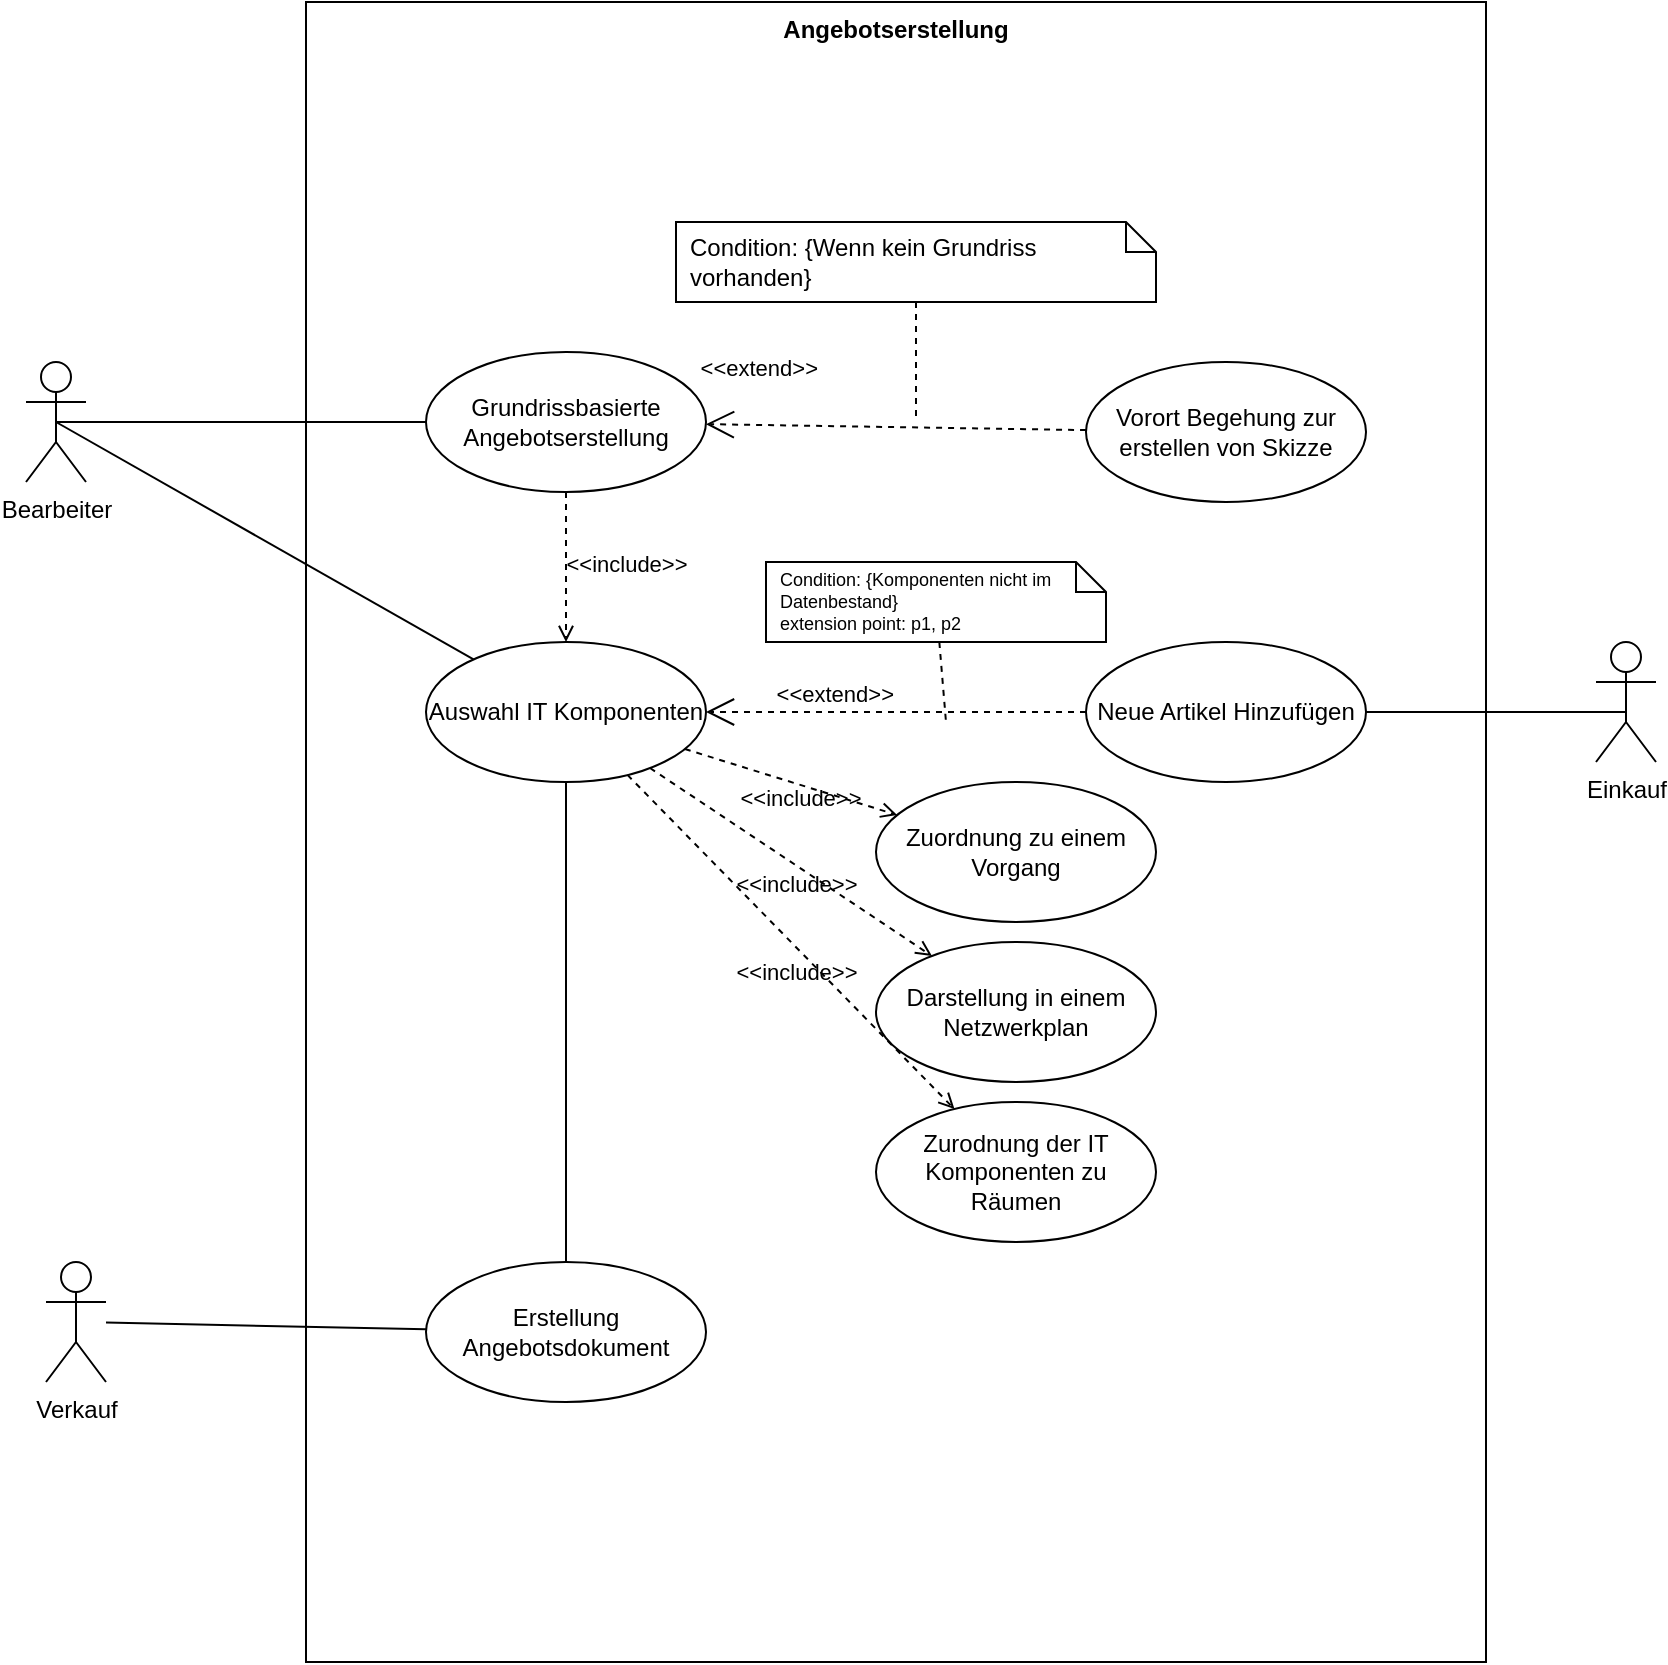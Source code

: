<mxfile>
    <diagram id="qX4lGOrVV6S94hY0vqSF" name="Page-1">
        <mxGraphModel dx="1881" dy="1951" grid="1" gridSize="10" guides="1" tooltips="1" connect="1" arrows="1" fold="1" page="1" pageScale="1" pageWidth="827" pageHeight="1169" math="0" shadow="0">
            <root>
                <mxCell id="0"/>
                <mxCell id="1" parent="0"/>
                <mxCell id="2" value="Angebotserstellung" style="shape=rect;html=1;verticalAlign=top;fontStyle=1;whiteSpace=wrap;align=center;" parent="1" vertex="1">
                    <mxGeometry x="50" y="-30" width="590" height="830" as="geometry"/>
                </mxCell>
                <mxCell id="4" value="Bearbeiter" style="shape=umlActor;html=1;verticalLabelPosition=bottom;verticalAlign=top;align=center;" parent="1" vertex="1">
                    <mxGeometry x="-90" y="150" width="30" height="60" as="geometry"/>
                </mxCell>
                <mxCell id="14" style="edgeStyle=none;html=1;endArrow=none;endFill=0;entryX=0.5;entryY=0.5;entryDx=0;entryDy=0;entryPerimeter=0;" parent="1" source="6" edge="1" target="4">
                    <mxGeometry relative="1" as="geometry">
                        <mxPoint x="715" y="180" as="targetPoint"/>
                    </mxGeometry>
                </mxCell>
                <mxCell id="6" value="Grundrissbasierte Angebotserstellung" style="ellipse;whiteSpace=wrap;html=1;" parent="1" vertex="1">
                    <mxGeometry x="110" y="145" width="140" height="70" as="geometry"/>
                </mxCell>
                <mxCell id="10" value="Verkauf" style="shape=umlActor;html=1;verticalLabelPosition=bottom;verticalAlign=top;align=center;" parent="1" vertex="1">
                    <mxGeometry x="-80" y="600" width="30" height="60" as="geometry"/>
                </mxCell>
                <mxCell id="11" value="Einkauf" style="shape=umlActor;html=1;verticalLabelPosition=bottom;verticalAlign=top;align=center;" parent="1" vertex="1">
                    <mxGeometry x="695" y="290" width="30" height="60" as="geometry"/>
                </mxCell>
                <mxCell id="16" style="edgeStyle=none;html=1;endArrow=none;endFill=0;" parent="1" source="15" edge="1">
                    <mxGeometry relative="1" as="geometry">
                        <mxPoint x="710" y="325" as="targetPoint"/>
                    </mxGeometry>
                </mxCell>
                <mxCell id="15" value="Neue Artikel Hinzufügen" style="ellipse;whiteSpace=wrap;html=1;" parent="1" vertex="1">
                    <mxGeometry x="440" y="290" width="140" height="70" as="geometry"/>
                </mxCell>
                <mxCell id="20" value="Vorort Begehung zur erstellen von Skizze" style="ellipse;whiteSpace=wrap;html=1;" parent="1" vertex="1">
                    <mxGeometry x="440" y="150" width="140" height="70" as="geometry"/>
                </mxCell>
                <mxCell id="33" style="edgeStyle=none;html=1;entryX=0.5;entryY=0.5;entryDx=0;entryDy=0;entryPerimeter=0;fontSize=9;endArrow=none;endFill=0;" parent="1" source="23" target="4" edge="1">
                    <mxGeometry relative="1" as="geometry"/>
                </mxCell>
                <mxCell id="46" style="edgeStyle=none;html=1;endArrow=none;endFill=0;" edge="1" parent="1" source="23" target="41">
                    <mxGeometry relative="1" as="geometry"/>
                </mxCell>
                <mxCell id="23" value="Auswahl IT Komponenten" style="ellipse;whiteSpace=wrap;html=1;" parent="1" vertex="1">
                    <mxGeometry x="110" y="290" width="140" height="70" as="geometry"/>
                </mxCell>
                <mxCell id="25" value="&amp;lt;&amp;lt;include&amp;gt;&amp;gt;" style="edgeStyle=none;html=1;endArrow=open;verticalAlign=bottom;dashed=1;labelBackgroundColor=none;" parent="1" source="6" target="23" edge="1">
                    <mxGeometry x="0.2" y="30" width="160" relative="1" as="geometry">
                        <mxPoint x="450" y="270" as="sourcePoint"/>
                        <mxPoint x="610" y="270" as="targetPoint"/>
                        <mxPoint as="offset"/>
                    </mxGeometry>
                </mxCell>
                <mxCell id="27" value="Condition: {Wenn kein Grundriss vorhanden}" style="shape=note;size=15;spacingLeft=5;align=left;whiteSpace=wrap;" parent="1" vertex="1">
                    <mxGeometry x="235" y="80" width="240" height="40" as="geometry"/>
                </mxCell>
                <mxCell id="28" value="&amp;lt;&amp;lt;extend&amp;gt;&amp;gt;" style="align=right;html=1;verticalAlign=bottom;rounded=0;labelBackgroundColor=none;endArrow=open;endSize=12;dashed=1;" parent="1" source="20" target="6" edge="1">
                    <mxGeometry x="0.4" y="-20" relative="1" as="geometry">
                        <mxPoint x="470.0" y="180" as="targetPoint"/>
                        <mxPoint x="370.0" y="180" as="sourcePoint"/>
                        <mxPoint as="offset"/>
                    </mxGeometry>
                </mxCell>
                <mxCell id="29" value="" style="edgeStyle=none;html=1;endArrow=none;rounded=0;labelBackgroundColor=none;dashed=1;exitX=0.5;exitY=1;" parent="1" source="27" edge="1">
                    <mxGeometry relative="1" as="geometry">
                        <mxPoint x="355" y="180" as="targetPoint"/>
                    </mxGeometry>
                </mxCell>
                <mxCell id="30" value="Condition: {Komponenten nicht im Datenbestand}&#10;extension point: p1, p2" style="shape=note;size=15;spacingLeft=5;align=left;whiteSpace=wrap;fontSize=9;" parent="1" vertex="1">
                    <mxGeometry x="280" y="250" width="170" height="40" as="geometry"/>
                </mxCell>
                <mxCell id="31" value="&amp;lt;&amp;lt;extend&amp;gt;&amp;gt;" style="align=right;html=1;verticalAlign=bottom;rounded=0;labelBackgroundColor=none;endArrow=open;endSize=12;dashed=1;" parent="1" source="15" target="23" edge="1">
                    <mxGeometry relative="1" as="geometry">
                        <mxPoint x="350" y="510" as="targetPoint"/>
                        <mxPoint x="510" y="510" as="sourcePoint"/>
                    </mxGeometry>
                </mxCell>
                <mxCell id="32" value="" style="edgeStyle=none;html=1;endArrow=none;rounded=0;labelBackgroundColor=none;dashed=1;" parent="1" source="30" edge="1">
                    <mxGeometry relative="1" as="geometry">
                        <mxPoint x="370" y="330" as="targetPoint"/>
                    </mxGeometry>
                </mxCell>
                <mxCell id="34" value="Zurodnung der IT Komponenten zu Räumen" style="ellipse;whiteSpace=wrap;html=1;" vertex="1" parent="1">
                    <mxGeometry x="335" y="520" width="140" height="70" as="geometry"/>
                </mxCell>
                <mxCell id="36" value="&amp;lt;&amp;lt;include&amp;gt;&amp;gt;" style="edgeStyle=none;html=1;endArrow=open;verticalAlign=bottom;dashed=1;labelBackgroundColor=none;" edge="1" parent="1" source="23" target="34">
                    <mxGeometry x="0.158" y="-15" width="160" relative="1" as="geometry">
                        <mxPoint x="290" y="380" as="sourcePoint"/>
                        <mxPoint x="290" y="455" as="targetPoint"/>
                        <mxPoint as="offset"/>
                    </mxGeometry>
                </mxCell>
                <mxCell id="37" value="Darstellung in einem Netzwerkplan" style="ellipse;whiteSpace=wrap;html=1;" vertex="1" parent="1">
                    <mxGeometry x="335" y="440" width="140" height="70" as="geometry"/>
                </mxCell>
                <mxCell id="38" value="&amp;lt;&amp;lt;include&amp;gt;&amp;gt;" style="edgeStyle=none;html=1;endArrow=open;verticalAlign=bottom;dashed=1;labelBackgroundColor=none;" edge="1" parent="1" source="23" target="37">
                    <mxGeometry x="0.158" y="-15" width="160" relative="1" as="geometry">
                        <mxPoint x="300" y="360" as="sourcePoint"/>
                        <mxPoint x="300" y="440" as="targetPoint"/>
                        <mxPoint as="offset"/>
                    </mxGeometry>
                </mxCell>
                <mxCell id="39" value="Zuordnung zu einem Vorgang" style="ellipse;whiteSpace=wrap;html=1;" vertex="1" parent="1">
                    <mxGeometry x="335" y="360" width="140" height="70" as="geometry"/>
                </mxCell>
                <mxCell id="40" value="&amp;lt;&amp;lt;include&amp;gt;&amp;gt;" style="edgeStyle=none;html=1;endArrow=open;verticalAlign=bottom;dashed=1;labelBackgroundColor=none;" edge="1" parent="1" source="23" target="39">
                    <mxGeometry x="0.158" y="-15" width="160" relative="1" as="geometry">
                        <mxPoint x="223.754" y="365.662" as="sourcePoint"/>
                        <mxPoint x="321.266" y="454.332" as="targetPoint"/>
                        <mxPoint as="offset"/>
                    </mxGeometry>
                </mxCell>
                <mxCell id="43" style="edgeStyle=none;html=1;endArrow=none;endFill=0;" edge="1" parent="1" source="41" target="10">
                    <mxGeometry relative="1" as="geometry"/>
                </mxCell>
                <mxCell id="41" value="Erstellung Angebotsdokument" style="ellipse;whiteSpace=wrap;html=1;" vertex="1" parent="1">
                    <mxGeometry x="110" y="600" width="140" height="70" as="geometry"/>
                </mxCell>
            </root>
        </mxGraphModel>
    </diagram>
</mxfile>